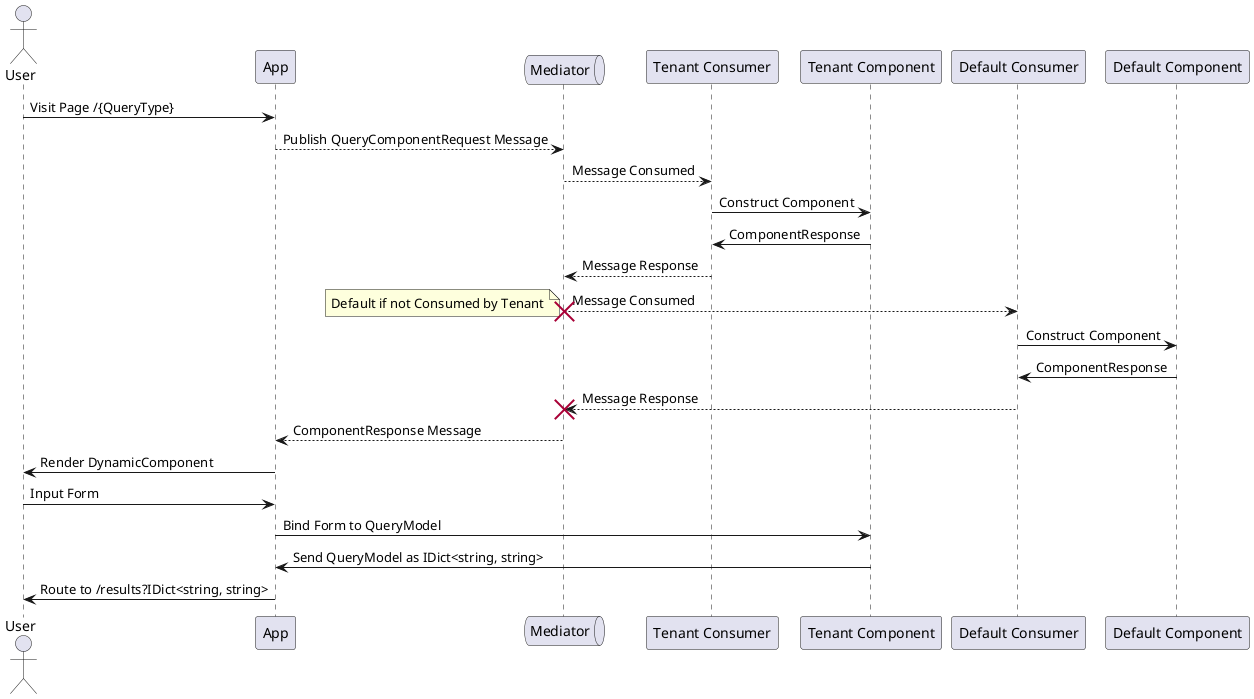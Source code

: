 @startuml
actor User as user
participant App as app
queue Mediator as q
participant "Tenant Consumer" as tenant
participant "Tenant Component" as tenantcomponent
participant "Default Consumer" as default
participant "Default Component" as defaultcomponent

user -> app : Visit Page /{QueryType}
app --> q: Publish QueryComponentRequest Message
q --> tenant: Message Consumed
tenant -> tenantcomponent: Construct Component
tenantcomponent -> tenant: ComponentResponse
tenant --> q: Message Response
q --> default: Message Consumed
destroy q
note left: Default if not Consumed by Tenant
default -> defaultcomponent: Construct Component
defaultcomponent -> default: ComponentResponse
default --> q: Message Response
destroy q
q --> app: ComponentResponse Message
app -> user: Render DynamicComponent
user -> app: Input Form
app -> tenantcomponent: Bind Form to QueryModel
tenantcomponent -> app: Send QueryModel as IDict<string, string>
app -> user: Route to /results?IDict<string, string>
@enduml